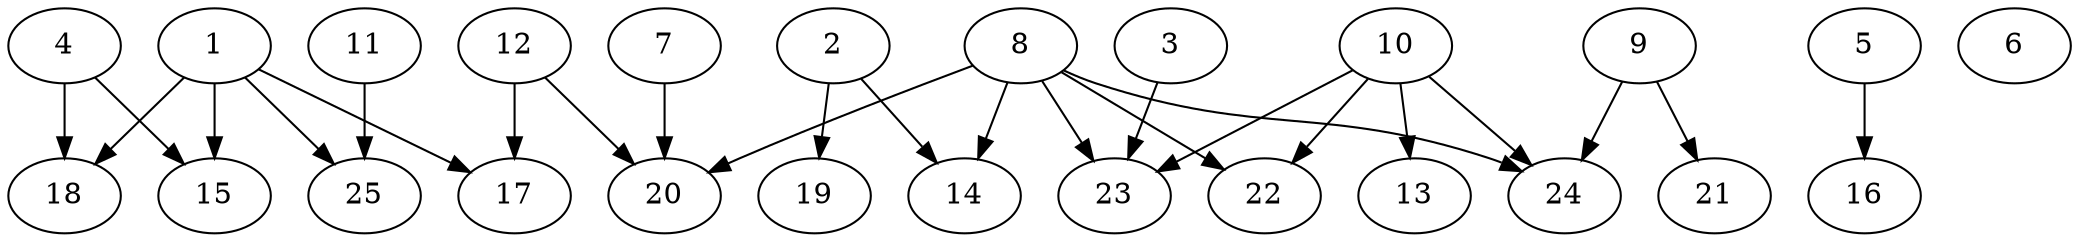 // DAG automatically generated by daggen at Tue Jul 18 11:30:58 2017
// ./daggen --dot -n 25 --fat 0.8 --regular 0.8 --density 0.2 --jump 2 
digraph G {
  1 [size="231928233984", alpha="0.01"]
  1 -> 15 [size ="301989888"]
  1 -> 17 [size ="301989888"]
  1 -> 18 [size ="301989888"]
  1 -> 25 [size ="301989888"]
  2 [size="434216088828", alpha="0.17"]
  2 -> 14 [size ="838860800"]
  2 -> 19 [size ="838860800"]
  3 [size="174263934237", alpha="0.06"]
  3 -> 23 [size ="209715200"]
  4 [size="624688930", alpha="0.04"]
  4 -> 15 [size ="33554432"]
  4 -> 18 [size ="33554432"]
  5 [size="231928233984", alpha="0.11"]
  5 -> 16 [size ="301989888"]
  6 [size="368293445632", alpha="0.17"]
  7 [size="538852389387", alpha="0.17"]
  7 -> 20 [size ="838860800"]
  8 [size="9862256618", alpha="0.19"]
  8 -> 14 [size ="209715200"]
  8 -> 20 [size ="209715200"]
  8 -> 22 [size ="209715200"]
  8 -> 23 [size ="209715200"]
  8 -> 24 [size ="209715200"]
  9 [size="18428683316", alpha="0.10"]
  9 -> 21 [size ="301989888"]
  9 -> 24 [size ="301989888"]
  10 [size="28991029248", alpha="0.10"]
  10 -> 13 [size ="75497472"]
  10 -> 22 [size ="75497472"]
  10 -> 23 [size ="75497472"]
  10 -> 24 [size ="75497472"]
  11 [size="3689818312", alpha="0.03"]
  11 -> 25 [size ="75497472"]
  12 [size="217504831714", alpha="0.09"]
  12 -> 17 [size ="838860800"]
  12 -> 20 [size ="838860800"]
  13 [size="302307937906", alpha="0.00"]
  14 [size="1134567108", alpha="0.01"]
  15 [size="246101014900", alpha="0.04"]
  16 [size="458169710946", alpha="0.08"]
  17 [size="2092576963", alpha="0.08"]
  18 [size="782757789696", alpha="0.18"]
  19 [size="8589934592", alpha="0.19"]
  20 [size="549755813888", alpha="0.04"]
  21 [size="68719476736", alpha="0.07"]
  22 [size="230761791695", alpha="0.11"]
  23 [size="68719476736", alpha="0.03"]
  24 [size="23670470809", alpha="0.16"]
  25 [size="8589934592", alpha="0.16"]
}
